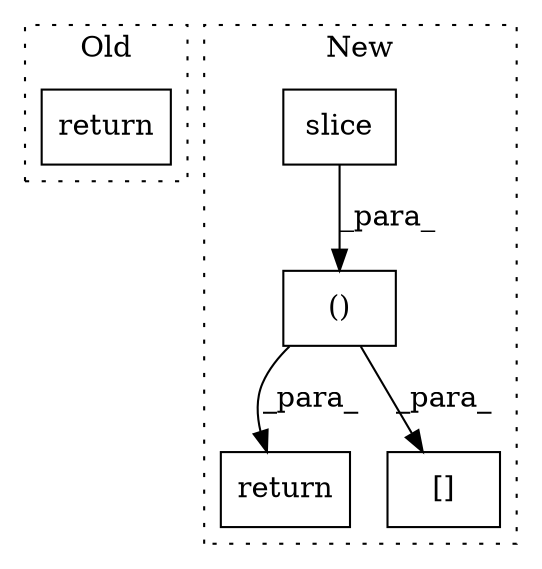 digraph G {
subgraph cluster0 {
1 [label="return" a="41" s="2017" l="7" shape="box"];
label = "Old";
style="dotted";
}
subgraph cluster1 {
2 [label="slice" a="32" s="2094,2104" l="6,1" shape="box"];
3 [label="return" a="41" s="2170" l="7" shape="box"];
4 [label="()" a="106" s="2070" l="35" shape="box"];
5 [label="[]" a="2" s="2192,2201" l="5,1" shape="box"];
label = "New";
style="dotted";
}
2 -> 4 [label="_para_"];
4 -> 5 [label="_para_"];
4 -> 3 [label="_para_"];
}